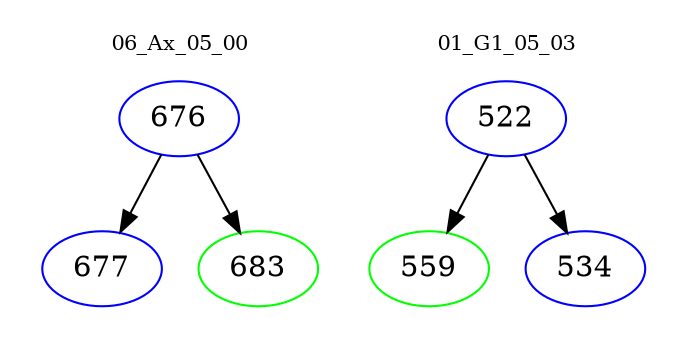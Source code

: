 digraph{
subgraph cluster_0 {
color = white
label = "06_Ax_05_00";
fontsize=10;
T0_676 [label="676", color="blue"]
T0_676 -> T0_677 [color="black"]
T0_677 [label="677", color="blue"]
T0_676 -> T0_683 [color="black"]
T0_683 [label="683", color="green"]
}
subgraph cluster_1 {
color = white
label = "01_G1_05_03";
fontsize=10;
T1_522 [label="522", color="blue"]
T1_522 -> T1_559 [color="black"]
T1_559 [label="559", color="green"]
T1_522 -> T1_534 [color="black"]
T1_534 [label="534", color="blue"]
}
}
